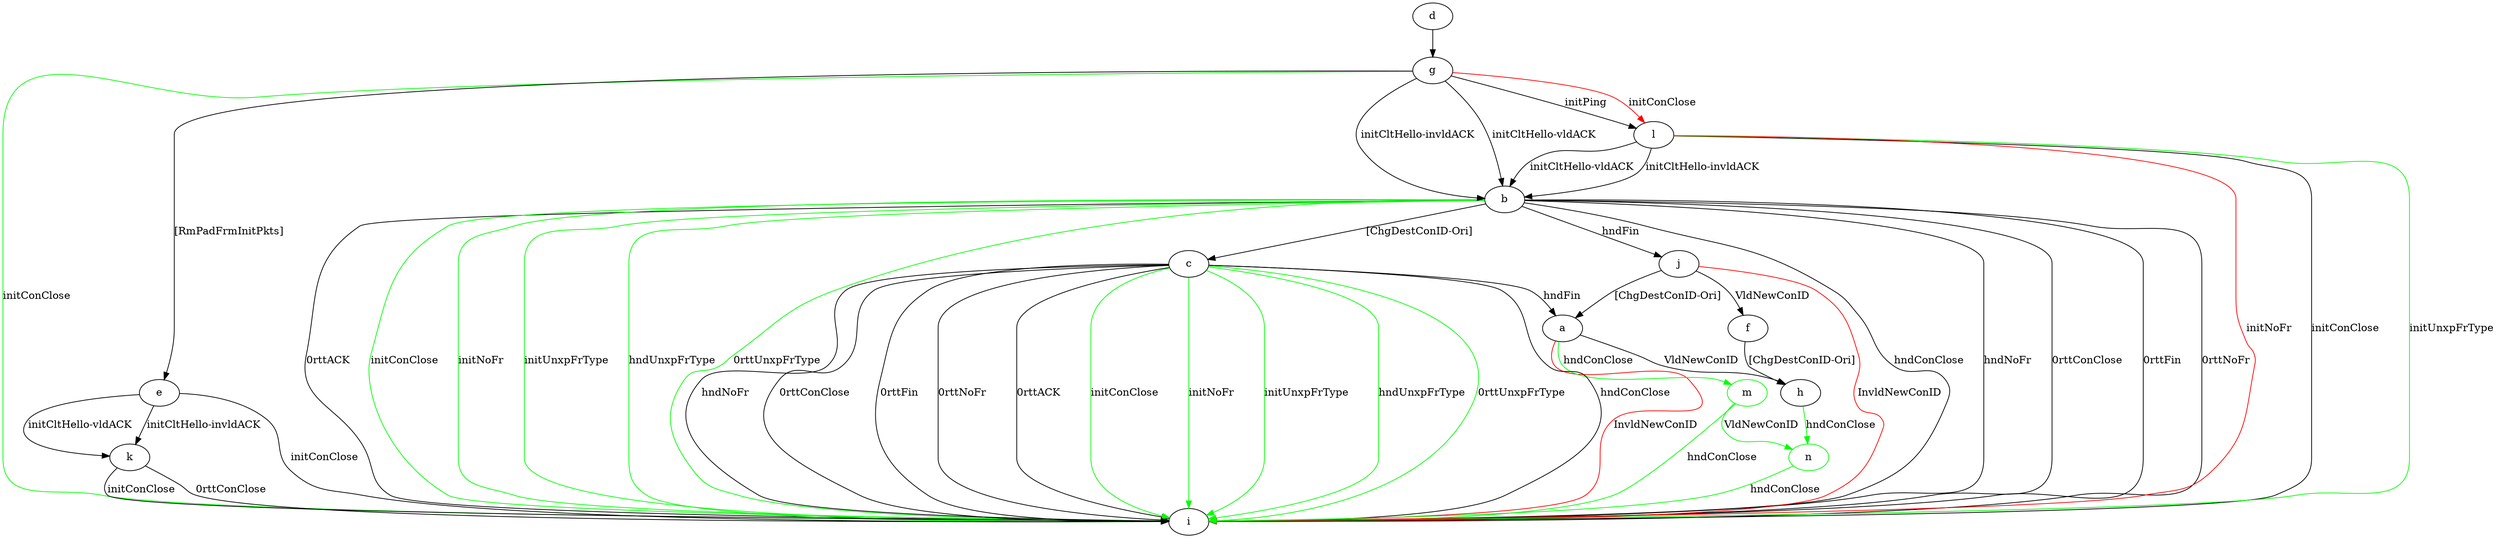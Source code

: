 digraph "" {
	a -> h	[key=0,
		label="VldNewConID "];
	a -> i	[key=0,
		color=red,
		label="InvldNewConID "];
	m	[color=green];
	a -> m	[key=0,
		color=green,
		label="hndConClose "];
	b -> c	[key=0,
		label="[ChgDestConID-Ori] "];
	b -> i	[key=0,
		label="hndConClose "];
	b -> i	[key=1,
		label="hndNoFr "];
	b -> i	[key=2,
		label="0rttConClose "];
	b -> i	[key=3,
		label="0rttFin "];
	b -> i	[key=4,
		label="0rttNoFr "];
	b -> i	[key=5,
		label="0rttACK "];
	b -> i	[key=6,
		color=green,
		label="initConClose "];
	b -> i	[key=7,
		color=green,
		label="initNoFr "];
	b -> i	[key=8,
		color=green,
		label="initUnxpFrType "];
	b -> i	[key=9,
		color=green,
		label="hndUnxpFrType "];
	b -> i	[key=10,
		color=green,
		label="0rttUnxpFrType "];
	b -> j	[key=0,
		label="hndFin "];
	c -> a	[key=0,
		label="hndFin "];
	c -> i	[key=0,
		label="hndConClose "];
	c -> i	[key=1,
		label="hndNoFr "];
	c -> i	[key=2,
		label="0rttConClose "];
	c -> i	[key=3,
		label="0rttFin "];
	c -> i	[key=4,
		label="0rttNoFr "];
	c -> i	[key=5,
		label="0rttACK "];
	c -> i	[key=6,
		color=green,
		label="initConClose "];
	c -> i	[key=7,
		color=green,
		label="initNoFr "];
	c -> i	[key=8,
		color=green,
		label="initUnxpFrType "];
	c -> i	[key=9,
		color=green,
		label="hndUnxpFrType "];
	c -> i	[key=10,
		color=green,
		label="0rttUnxpFrType "];
	d -> g	[key=0];
	e -> i	[key=0,
		label="initConClose "];
	e -> k	[key=0,
		label="initCltHello-vldACK "];
	e -> k	[key=1,
		label="initCltHello-invldACK "];
	f -> h	[key=0,
		label="[ChgDestConID-Ori] "];
	g -> b	[key=0,
		label="initCltHello-vldACK "];
	g -> b	[key=1,
		label="initCltHello-invldACK "];
	g -> e	[key=0,
		label="[RmPadFrmInitPkts] "];
	g -> i	[key=0,
		color=green,
		label="initConClose "];
	g -> l	[key=0,
		label="initPing "];
	g -> l	[key=1,
		color=red,
		label="initConClose "];
	n	[color=green];
	h -> n	[key=0,
		color=green,
		label="hndConClose "];
	j -> a	[key=0,
		label="[ChgDestConID-Ori] "];
	j -> f	[key=0,
		label="VldNewConID "];
	j -> i	[key=0,
		color=red,
		label="InvldNewConID "];
	k -> i	[key=0,
		label="initConClose "];
	k -> i	[key=1,
		label="0rttConClose "];
	l -> b	[key=0,
		label="initCltHello-vldACK "];
	l -> b	[key=1,
		label="initCltHello-invldACK "];
	l -> i	[key=0,
		label="initConClose "];
	l -> i	[key=1,
		color=green,
		label="initUnxpFrType "];
	l -> i	[key=2,
		color=red,
		label="initNoFr "];
	m -> i	[key=0,
		color=green,
		label="hndConClose "];
	m -> n	[key=0,
		color=green,
		label="VldNewConID "];
	n -> i	[key=0,
		color=green,
		label="hndConClose "];
}
